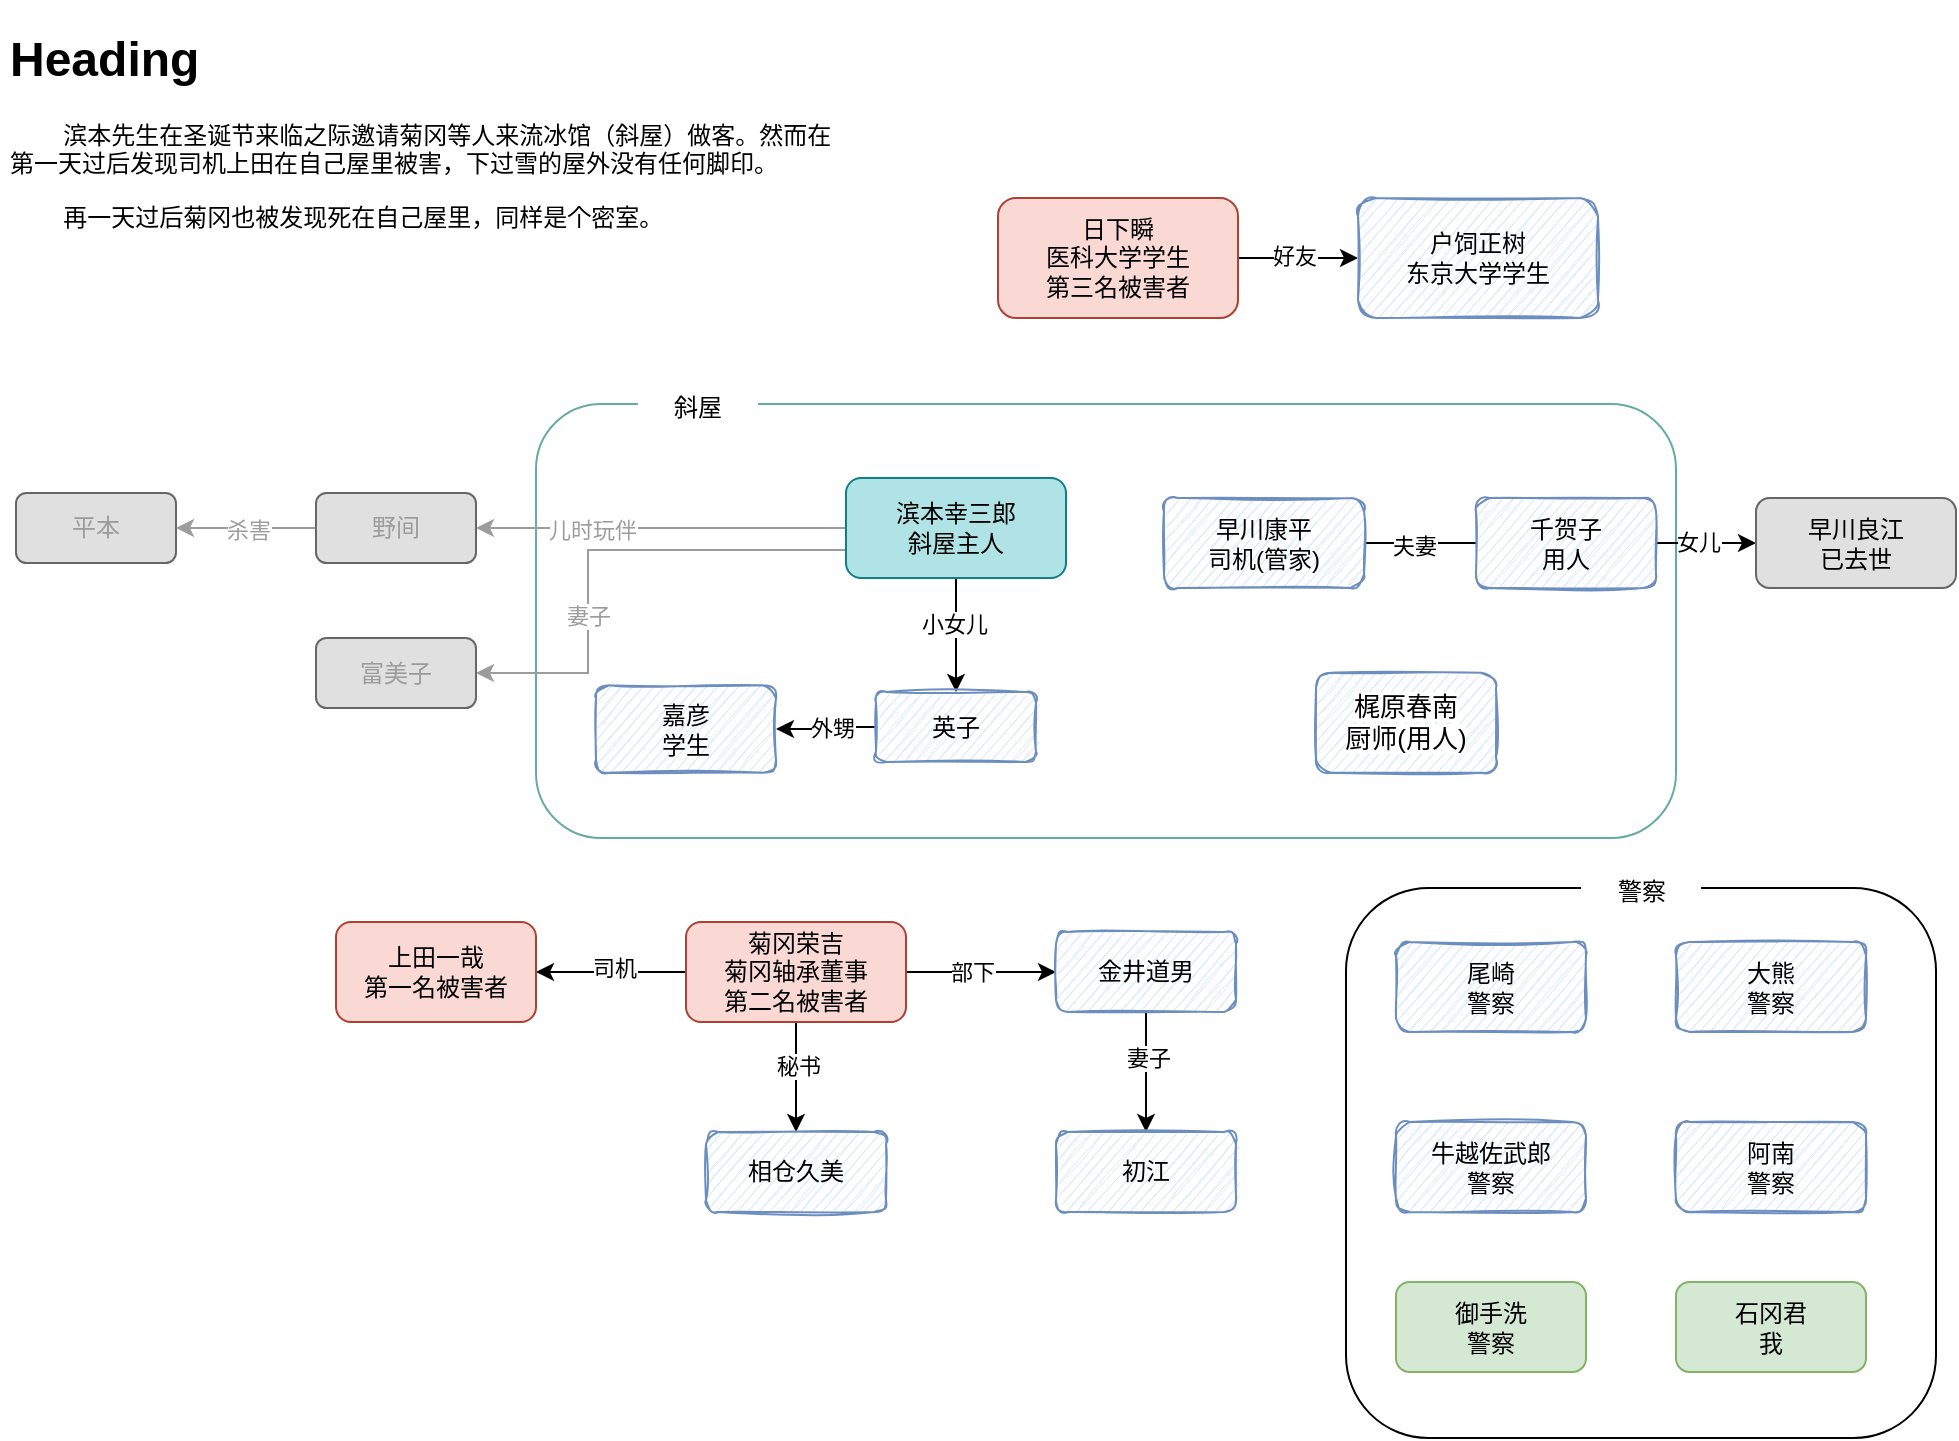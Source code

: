 <mxfile version="16.5.6" type="github">
  <diagram id="lh8hDAflFcDKO-PEYpGf" name="Page-1">
    <mxGraphModel dx="1965" dy="735" grid="0" gridSize="10" guides="1" tooltips="1" connect="1" arrows="1" fold="1" page="1" pageScale="1" pageWidth="827" pageHeight="1169" math="0" shadow="0">
      <root>
        <mxCell id="0" />
        <mxCell id="1" parent="0" />
        <mxCell id="QhgtQVxIqn2LwHONb7wN-4" value="" style="rounded=1;whiteSpace=wrap;html=1;sketch=0;fillColor=none;" parent="1" vertex="1">
          <mxGeometry x="-74" y="499" width="295" height="275" as="geometry" />
        </mxCell>
        <mxCell id="HBpwvR4IjdDxbwPWC7km-29" value="" style="rounded=1;whiteSpace=wrap;html=1;sketch=0;fillColor=none;strokeColor=#67AB9F;" parent="1" vertex="1">
          <mxGeometry x="-479" y="257" width="570" height="217" as="geometry" />
        </mxCell>
        <mxCell id="HBpwvR4IjdDxbwPWC7km-3" value="" style="edgeStyle=orthogonalEdgeStyle;rounded=0;orthogonalLoop=1;jettySize=auto;html=1;" parent="1" source="HBpwvR4IjdDxbwPWC7km-1" target="HBpwvR4IjdDxbwPWC7km-2" edge="1">
          <mxGeometry relative="1" as="geometry" />
        </mxCell>
        <mxCell id="HBpwvR4IjdDxbwPWC7km-4" value="小女儿" style="edgeLabel;html=1;align=center;verticalAlign=middle;resizable=0;points=[];" parent="HBpwvR4IjdDxbwPWC7km-3" vertex="1" connectable="0">
          <mxGeometry x="-0.2" y="4" relative="1" as="geometry">
            <mxPoint x="-5" as="offset" />
          </mxGeometry>
        </mxCell>
        <mxCell id="QhgtQVxIqn2LwHONb7wN-12" style="edgeStyle=orthogonalEdgeStyle;rounded=0;orthogonalLoop=1;jettySize=auto;html=1;strokeColor=#9C9C9C;" parent="1" source="HBpwvR4IjdDxbwPWC7km-1" target="QhgtQVxIqn2LwHONb7wN-11" edge="1">
          <mxGeometry relative="1" as="geometry" />
        </mxCell>
        <mxCell id="QhgtQVxIqn2LwHONb7wN-13" value="儿时玩伴" style="edgeLabel;html=1;align=center;verticalAlign=middle;resizable=0;points=[];fontColor=#9C9C9C;" parent="QhgtQVxIqn2LwHONb7wN-12" vertex="1" connectable="0">
          <mxGeometry x="0.312" y="1" relative="1" as="geometry">
            <mxPoint x="-6" as="offset" />
          </mxGeometry>
        </mxCell>
        <mxCell id="1ISRNjbT27lg152ACyiP-2" style="edgeStyle=orthogonalEdgeStyle;rounded=0;orthogonalLoop=1;jettySize=auto;html=1;entryX=1;entryY=0.5;entryDx=0;entryDy=0;fontSize=14;startArrow=none;startFill=0;endArrow=classic;endFill=1;strokeColor=#9C9C9C;" edge="1" parent="1" source="HBpwvR4IjdDxbwPWC7km-1" target="QhgtQVxIqn2LwHONb7wN-9">
          <mxGeometry relative="1" as="geometry">
            <Array as="points">
              <mxPoint x="-453" y="330" />
              <mxPoint x="-453" y="392" />
            </Array>
          </mxGeometry>
        </mxCell>
        <mxCell id="1ISRNjbT27lg152ACyiP-4" value="妻子" style="edgeLabel;html=1;align=center;verticalAlign=middle;resizable=0;points=[];fontSize=11;fontColor=#9C9C9C;" vertex="1" connectable="0" parent="1ISRNjbT27lg152ACyiP-2">
          <mxGeometry x="0.47" y="-2" relative="1" as="geometry">
            <mxPoint x="2" y="-19" as="offset" />
          </mxGeometry>
        </mxCell>
        <mxCell id="HBpwvR4IjdDxbwPWC7km-1" value="滨本幸三郎&lt;br&gt;斜屋主人" style="rounded=1;whiteSpace=wrap;html=1;fillColor=#b0e3e6;strokeColor=#0e8088;sketch=0;" parent="1" vertex="1">
          <mxGeometry x="-324" y="294" width="110" height="50" as="geometry" />
        </mxCell>
        <mxCell id="HBpwvR4IjdDxbwPWC7km-24" value="" style="edgeStyle=orthogonalEdgeStyle;rounded=0;orthogonalLoop=1;jettySize=auto;html=1;" parent="1" source="HBpwvR4IjdDxbwPWC7km-2" target="HBpwvR4IjdDxbwPWC7km-23" edge="1">
          <mxGeometry relative="1" as="geometry" />
        </mxCell>
        <mxCell id="HBpwvR4IjdDxbwPWC7km-25" value="外甥" style="edgeLabel;html=1;align=center;verticalAlign=middle;resizable=0;points=[];" parent="HBpwvR4IjdDxbwPWC7km-24" vertex="1" connectable="0">
          <mxGeometry x="-0.125" relative="1" as="geometry">
            <mxPoint as="offset" />
          </mxGeometry>
        </mxCell>
        <mxCell id="HBpwvR4IjdDxbwPWC7km-2" value="英子" style="rounded=1;whiteSpace=wrap;html=1;fillColor=#dae8fc;strokeColor=#6c8ebf;sketch=1;" parent="1" vertex="1">
          <mxGeometry x="-309" y="401" width="80" height="35" as="geometry" />
        </mxCell>
        <mxCell id="HBpwvR4IjdDxbwPWC7km-7" value="" style="edgeStyle=orthogonalEdgeStyle;rounded=0;orthogonalLoop=1;jettySize=auto;html=1;" parent="1" source="HBpwvR4IjdDxbwPWC7km-5" target="HBpwvR4IjdDxbwPWC7km-6" edge="1">
          <mxGeometry relative="1" as="geometry" />
        </mxCell>
        <mxCell id="HBpwvR4IjdDxbwPWC7km-8" value="秘书" style="edgeLabel;html=1;align=center;verticalAlign=middle;resizable=0;points=[];" parent="HBpwvR4IjdDxbwPWC7km-7" vertex="1" connectable="0">
          <mxGeometry x="-0.2" y="3" relative="1" as="geometry">
            <mxPoint x="-2" as="offset" />
          </mxGeometry>
        </mxCell>
        <mxCell id="HBpwvR4IjdDxbwPWC7km-10" value="" style="edgeStyle=orthogonalEdgeStyle;rounded=0;orthogonalLoop=1;jettySize=auto;html=1;" parent="1" source="HBpwvR4IjdDxbwPWC7km-5" target="HBpwvR4IjdDxbwPWC7km-9" edge="1">
          <mxGeometry relative="1" as="geometry" />
        </mxCell>
        <mxCell id="HBpwvR4IjdDxbwPWC7km-11" value="司机" style="edgeLabel;html=1;align=center;verticalAlign=middle;resizable=0;points=[];" parent="HBpwvR4IjdDxbwPWC7km-10" vertex="1" connectable="0">
          <mxGeometry x="-0.029" y="-2" relative="1" as="geometry">
            <mxPoint as="offset" />
          </mxGeometry>
        </mxCell>
        <mxCell id="HBpwvR4IjdDxbwPWC7km-14" value="" style="edgeStyle=orthogonalEdgeStyle;rounded=0;orthogonalLoop=1;jettySize=auto;html=1;" parent="1" source="HBpwvR4IjdDxbwPWC7km-5" target="HBpwvR4IjdDxbwPWC7km-13" edge="1">
          <mxGeometry relative="1" as="geometry" />
        </mxCell>
        <mxCell id="HBpwvR4IjdDxbwPWC7km-15" value="部下" style="edgeLabel;html=1;align=center;verticalAlign=middle;resizable=0;points=[];" parent="HBpwvR4IjdDxbwPWC7km-14" vertex="1" connectable="0">
          <mxGeometry x="-0.28" relative="1" as="geometry">
            <mxPoint x="6" as="offset" />
          </mxGeometry>
        </mxCell>
        <mxCell id="HBpwvR4IjdDxbwPWC7km-5" value="菊冈荣吉&lt;br&gt;菊冈轴承董事&lt;br&gt;第二名被害者" style="rounded=1;whiteSpace=wrap;html=1;fillColor=#fad9d5;strokeColor=#ae4132;sketch=0;" parent="1" vertex="1">
          <mxGeometry x="-404" y="516" width="110" height="50" as="geometry" />
        </mxCell>
        <mxCell id="HBpwvR4IjdDxbwPWC7km-6" value="相仓久美" style="rounded=1;whiteSpace=wrap;html=1;fillColor=#dae8fc;strokeColor=#6c8ebf;sketch=1;" parent="1" vertex="1">
          <mxGeometry x="-394" y="621" width="90" height="40" as="geometry" />
        </mxCell>
        <mxCell id="HBpwvR4IjdDxbwPWC7km-9" value="上田一哉&lt;br&gt;第一名被害者" style="whiteSpace=wrap;html=1;fillColor=#fad9d5;strokeColor=#ae4132;rounded=1;sketch=0;" parent="1" vertex="1">
          <mxGeometry x="-579" y="516" width="100" height="50" as="geometry" />
        </mxCell>
        <mxCell id="y3THyuRNtBfS03ENWsE7-1" value="" style="edgeStyle=orthogonalEdgeStyle;rounded=0;orthogonalLoop=1;jettySize=auto;html=1;endArrow=none;endFill=0;" parent="1" source="HBpwvR4IjdDxbwPWC7km-12" target="HBpwvR4IjdDxbwPWC7km-26" edge="1">
          <mxGeometry relative="1" as="geometry" />
        </mxCell>
        <mxCell id="y3THyuRNtBfS03ENWsE7-2" value="夫妻" style="edgeLabel;html=1;align=center;verticalAlign=middle;resizable=0;points=[];" parent="y3THyuRNtBfS03ENWsE7-1" vertex="1" connectable="0">
          <mxGeometry y="-3" relative="1" as="geometry">
            <mxPoint x="-3" y="-2" as="offset" />
          </mxGeometry>
        </mxCell>
        <mxCell id="HBpwvR4IjdDxbwPWC7km-12" value="早川康平&lt;br&gt;司机(管家)" style="rounded=1;whiteSpace=wrap;html=1;fillColor=#dae8fc;strokeColor=#6c8ebf;sketch=1;" parent="1" vertex="1">
          <mxGeometry x="-165" y="304" width="100" height="45" as="geometry" />
        </mxCell>
        <mxCell id="HBpwvR4IjdDxbwPWC7km-17" value="" style="edgeStyle=orthogonalEdgeStyle;rounded=0;orthogonalLoop=1;jettySize=auto;html=1;" parent="1" source="HBpwvR4IjdDxbwPWC7km-13" target="HBpwvR4IjdDxbwPWC7km-16" edge="1">
          <mxGeometry relative="1" as="geometry" />
        </mxCell>
        <mxCell id="HBpwvR4IjdDxbwPWC7km-18" value="妻子" style="edgeLabel;html=1;align=center;verticalAlign=middle;resizable=0;points=[];" parent="HBpwvR4IjdDxbwPWC7km-17" vertex="1" connectable="0">
          <mxGeometry x="-0.4" y="1" relative="1" as="geometry">
            <mxPoint y="5" as="offset" />
          </mxGeometry>
        </mxCell>
        <mxCell id="HBpwvR4IjdDxbwPWC7km-13" value="金井道男" style="rounded=1;whiteSpace=wrap;html=1;fillColor=#dae8fc;strokeColor=#6c8ebf;sketch=1;" parent="1" vertex="1">
          <mxGeometry x="-219" y="521" width="90" height="40" as="geometry" />
        </mxCell>
        <mxCell id="HBpwvR4IjdDxbwPWC7km-16" value="初江" style="whiteSpace=wrap;html=1;fillColor=#dae8fc;strokeColor=#6c8ebf;rounded=1;sketch=1;" parent="1" vertex="1">
          <mxGeometry x="-219" y="621" width="90" height="40" as="geometry" />
        </mxCell>
        <mxCell id="HBpwvR4IjdDxbwPWC7km-21" value="" style="edgeStyle=orthogonalEdgeStyle;rounded=0;orthogonalLoop=1;jettySize=auto;html=1;" parent="1" source="HBpwvR4IjdDxbwPWC7km-19" target="HBpwvR4IjdDxbwPWC7km-20" edge="1">
          <mxGeometry relative="1" as="geometry" />
        </mxCell>
        <mxCell id="HBpwvR4IjdDxbwPWC7km-22" value="好友" style="edgeLabel;html=1;align=center;verticalAlign=middle;resizable=0;points=[];" parent="HBpwvR4IjdDxbwPWC7km-21" vertex="1" connectable="0">
          <mxGeometry x="-0.25" y="1" relative="1" as="geometry">
            <mxPoint x="5" as="offset" />
          </mxGeometry>
        </mxCell>
        <mxCell id="HBpwvR4IjdDxbwPWC7km-19" value="日下瞬&lt;br&gt;医科大学学生&lt;br&gt;第三名被害者" style="whiteSpace=wrap;html=1;rounded=1;sketch=0;fillColor=#fad9d5;strokeColor=#ae4132;" parent="1" vertex="1">
          <mxGeometry x="-248" y="154" width="120" height="60" as="geometry" />
        </mxCell>
        <mxCell id="HBpwvR4IjdDxbwPWC7km-20" value="户饲正树&lt;br&gt;东京大学学生" style="whiteSpace=wrap;html=1;fillColor=#dae8fc;strokeColor=#6c8ebf;rounded=1;sketch=1;" parent="1" vertex="1">
          <mxGeometry x="-68" y="154" width="120" height="60" as="geometry" />
        </mxCell>
        <mxCell id="HBpwvR4IjdDxbwPWC7km-23" value="嘉彦&lt;br&gt;学生" style="rounded=1;whiteSpace=wrap;html=1;fillColor=#dae8fc;strokeColor=#6c8ebf;sketch=1;" parent="1" vertex="1">
          <mxGeometry x="-449" y="397.63" width="90" height="43.75" as="geometry" />
        </mxCell>
        <mxCell id="QhgtQVxIqn2LwHONb7wN-7" value="" style="edgeStyle=orthogonalEdgeStyle;rounded=0;orthogonalLoop=1;jettySize=auto;html=1;" parent="1" source="HBpwvR4IjdDxbwPWC7km-26" target="QhgtQVxIqn2LwHONb7wN-6" edge="1">
          <mxGeometry relative="1" as="geometry" />
        </mxCell>
        <mxCell id="QhgtQVxIqn2LwHONb7wN-8" value="女儿" style="edgeLabel;html=1;align=center;verticalAlign=middle;resizable=0;points=[];" parent="QhgtQVxIqn2LwHONb7wN-7" vertex="1" connectable="0">
          <mxGeometry x="0.08" y="3" relative="1" as="geometry">
            <mxPoint x="-6" y="2" as="offset" />
          </mxGeometry>
        </mxCell>
        <mxCell id="HBpwvR4IjdDxbwPWC7km-26" value="千贺子&lt;br&gt;用人" style="rounded=1;whiteSpace=wrap;html=1;fillColor=#dae8fc;strokeColor=#6c8ebf;sketch=1;" parent="1" vertex="1">
          <mxGeometry x="-9" y="304" width="90" height="45" as="geometry" />
        </mxCell>
        <mxCell id="HBpwvR4IjdDxbwPWC7km-28" value="&lt;span style=&quot;font-family: &amp;#34;arial&amp;#34; , sans-serif ; font-size: 13px ; text-indent: 26px ; background-color: rgb(255 , 255 , 255)&quot;&gt;梶原春南&lt;br&gt;厨师(用人)&lt;br&gt;&lt;/span&gt;" style="rounded=1;whiteSpace=wrap;html=1;fillColor=#dae8fc;strokeColor=#6c8ebf;sketch=1;" parent="1" vertex="1">
          <mxGeometry x="-89" y="391.38" width="90" height="50" as="geometry" />
        </mxCell>
        <mxCell id="HBpwvR4IjdDxbwPWC7km-30" value="斜屋" style="text;html=1;strokeColor=none;fillColor=default;align=center;verticalAlign=middle;whiteSpace=wrap;rounded=0;sketch=0;" parent="1" vertex="1">
          <mxGeometry x="-428" y="244" width="60" height="30" as="geometry" />
        </mxCell>
        <mxCell id="HBpwvR4IjdDxbwPWC7km-31" value="大熊&lt;br&gt;警察" style="whiteSpace=wrap;html=1;fillColor=#dae8fc;strokeColor=#6c8ebf;rounded=1;sketch=1;" parent="1" vertex="1">
          <mxGeometry x="91" y="526" width="95" height="45" as="geometry" />
        </mxCell>
        <mxCell id="y3THyuRNtBfS03ENWsE7-3" value="牛越佐武郎&lt;br&gt;警察" style="whiteSpace=wrap;html=1;fillColor=#dae8fc;strokeColor=#6c8ebf;rounded=1;sketch=1;" parent="1" vertex="1">
          <mxGeometry x="-49" y="616" width="95" height="45" as="geometry" />
        </mxCell>
        <mxCell id="y3THyuRNtBfS03ENWsE7-4" value="尾崎&lt;br&gt;警察" style="whiteSpace=wrap;html=1;fillColor=#dae8fc;strokeColor=#6c8ebf;rounded=1;sketch=1;" parent="1" vertex="1">
          <mxGeometry x="-49" y="526" width="95" height="45" as="geometry" />
        </mxCell>
        <mxCell id="QhgtQVxIqn2LwHONb7wN-1" value="阿南&lt;br&gt;警察" style="whiteSpace=wrap;html=1;fillColor=#dae8fc;strokeColor=#6c8ebf;rounded=1;sketch=1;" parent="1" vertex="1">
          <mxGeometry x="91" y="616" width="95" height="45" as="geometry" />
        </mxCell>
        <mxCell id="QhgtQVxIqn2LwHONb7wN-2" value="御手洗&lt;br&gt;警察" style="whiteSpace=wrap;html=1;fillColor=#d5e8d4;strokeColor=#82b366;rounded=1;sketch=0;gradientColor=none;" parent="1" vertex="1">
          <mxGeometry x="-49" y="696" width="95" height="45" as="geometry" />
        </mxCell>
        <mxCell id="QhgtQVxIqn2LwHONb7wN-3" value="石冈君&lt;br&gt;我" style="whiteSpace=wrap;html=1;fillColor=#d5e8d4;strokeColor=#82b366;rounded=1;sketch=0;gradientColor=none;" parent="1" vertex="1">
          <mxGeometry x="91" y="696" width="95" height="45" as="geometry" />
        </mxCell>
        <mxCell id="QhgtQVxIqn2LwHONb7wN-5" value="警察" style="text;html=1;strokeColor=none;fillColor=default;align=center;verticalAlign=middle;whiteSpace=wrap;rounded=0;sketch=0;" parent="1" vertex="1">
          <mxGeometry x="43.5" y="486" width="60" height="30" as="geometry" />
        </mxCell>
        <mxCell id="QhgtQVxIqn2LwHONb7wN-6" value="早川良江&lt;br&gt;已去世" style="rounded=1;whiteSpace=wrap;html=1;fillColor=#E0E0E0;strokeColor=#666666;sketch=0;gradientColor=none;gradientDirection=north;" parent="1" vertex="1">
          <mxGeometry x="131" y="304" width="100" height="45" as="geometry" />
        </mxCell>
        <mxCell id="QhgtQVxIqn2LwHONb7wN-9" value="富美子" style="rounded=1;whiteSpace=wrap;html=1;fillColor=#E0E0E0;strokeColor=#666666;sketch=0;gradientColor=none;gradientDirection=north;fontColor=#9C9C9C;" parent="1" vertex="1">
          <mxGeometry x="-589" y="374" width="80" height="35" as="geometry" />
        </mxCell>
        <mxCell id="QhgtQVxIqn2LwHONb7wN-10" value="平本" style="rounded=1;whiteSpace=wrap;html=1;fillColor=#E0E0E0;strokeColor=#666666;sketch=0;gradientColor=none;gradientDirection=north;fontColor=#9C9C9C;" parent="1" vertex="1">
          <mxGeometry x="-739" y="301.5" width="80" height="35" as="geometry" />
        </mxCell>
        <mxCell id="1ISRNjbT27lg152ACyiP-1" value="" style="edgeStyle=orthogonalEdgeStyle;rounded=0;orthogonalLoop=1;jettySize=auto;html=1;fontSize=14;startArrow=none;startFill=0;endArrow=classic;endFill=1;strokeColor=#9C9C9C;" edge="1" parent="1" source="QhgtQVxIqn2LwHONb7wN-11" target="QhgtQVxIqn2LwHONb7wN-10">
          <mxGeometry relative="1" as="geometry" />
        </mxCell>
        <mxCell id="1ISRNjbT27lg152ACyiP-3" value="杀害" style="edgeLabel;html=1;align=center;verticalAlign=middle;resizable=0;points=[];fontSize=11;fontColor=#9C9C9C;" vertex="1" connectable="0" parent="1ISRNjbT27lg152ACyiP-1">
          <mxGeometry x="0.113" y="1" relative="1" as="geometry">
            <mxPoint x="5" as="offset" />
          </mxGeometry>
        </mxCell>
        <mxCell id="QhgtQVxIqn2LwHONb7wN-11" value="野间" style="rounded=1;whiteSpace=wrap;html=1;fillColor=#E0E0E0;strokeColor=#666666;sketch=0;gradientColor=none;gradientDirection=north;fontColor=#9C9C9C;" parent="1" vertex="1">
          <mxGeometry x="-589" y="301.5" width="80" height="35" as="geometry" />
        </mxCell>
        <mxCell id="QhgtQVxIqn2LwHONb7wN-15" value="&lt;h1&gt;Heading&lt;/h1&gt;&lt;p&gt;&amp;nbsp; &amp;nbsp; &amp;nbsp; &amp;nbsp; 滨本先生在圣诞节来临之际邀请菊冈等人来流冰馆（斜屋）做客。然而在第一天过后发现司机上田在自己屋里被害，下过雪的屋外没有任何脚印。&lt;/p&gt;&lt;p&gt;&amp;nbsp; &amp;nbsp; &amp;nbsp; &amp;nbsp; 再一天过后菊冈也被发现死在自己屋里，同样是个密室。&lt;/p&gt;" style="text;html=1;strokeColor=none;fillColor=none;spacing=5;spacingTop=-20;whiteSpace=wrap;overflow=hidden;rounded=0;sketch=0;" parent="1" vertex="1">
          <mxGeometry x="-747" y="65" width="420" height="120" as="geometry" />
        </mxCell>
      </root>
    </mxGraphModel>
  </diagram>
</mxfile>
